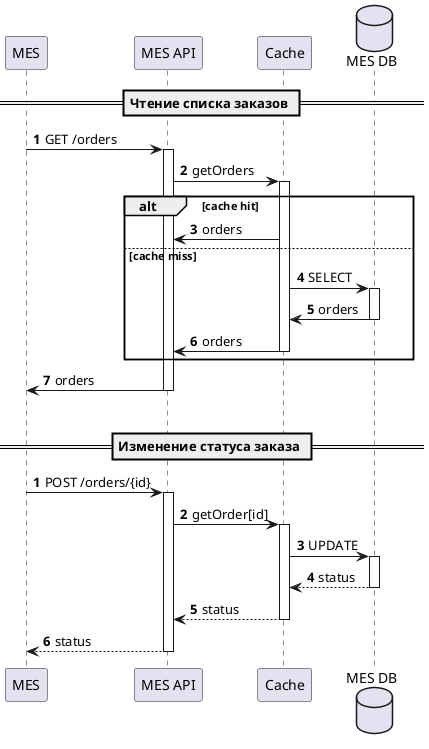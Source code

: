 @startuml
participant mes as "MES"
participant mes_api as "MES API"
participant cache as "Cache"
database mes_db as "MES DB"
== Чтение списка заказов == 
autonumber
mes -> mes_api++ : GET /orders
mes_api -> cache++ : getOrders
alt cache hit 
cache -> mes_api : orders
else cache miss
cache -> mes_db++ : SELECT
mes_db -> cache-- : orders
cache -> mes_api-- : orders
end alt
mes_api -> mes-- : orders
|||
== Изменение статуса заказа == 
autonumber
mes -> mes_api++ : POST /orders/{id}
mes_api -> cache++ : getOrder[id]
cache -> mes_db++ : UPDATE
mes_db --> cache-- : status
cache --> mes_api-- : status
mes_api --> mes-- : status
@enduml